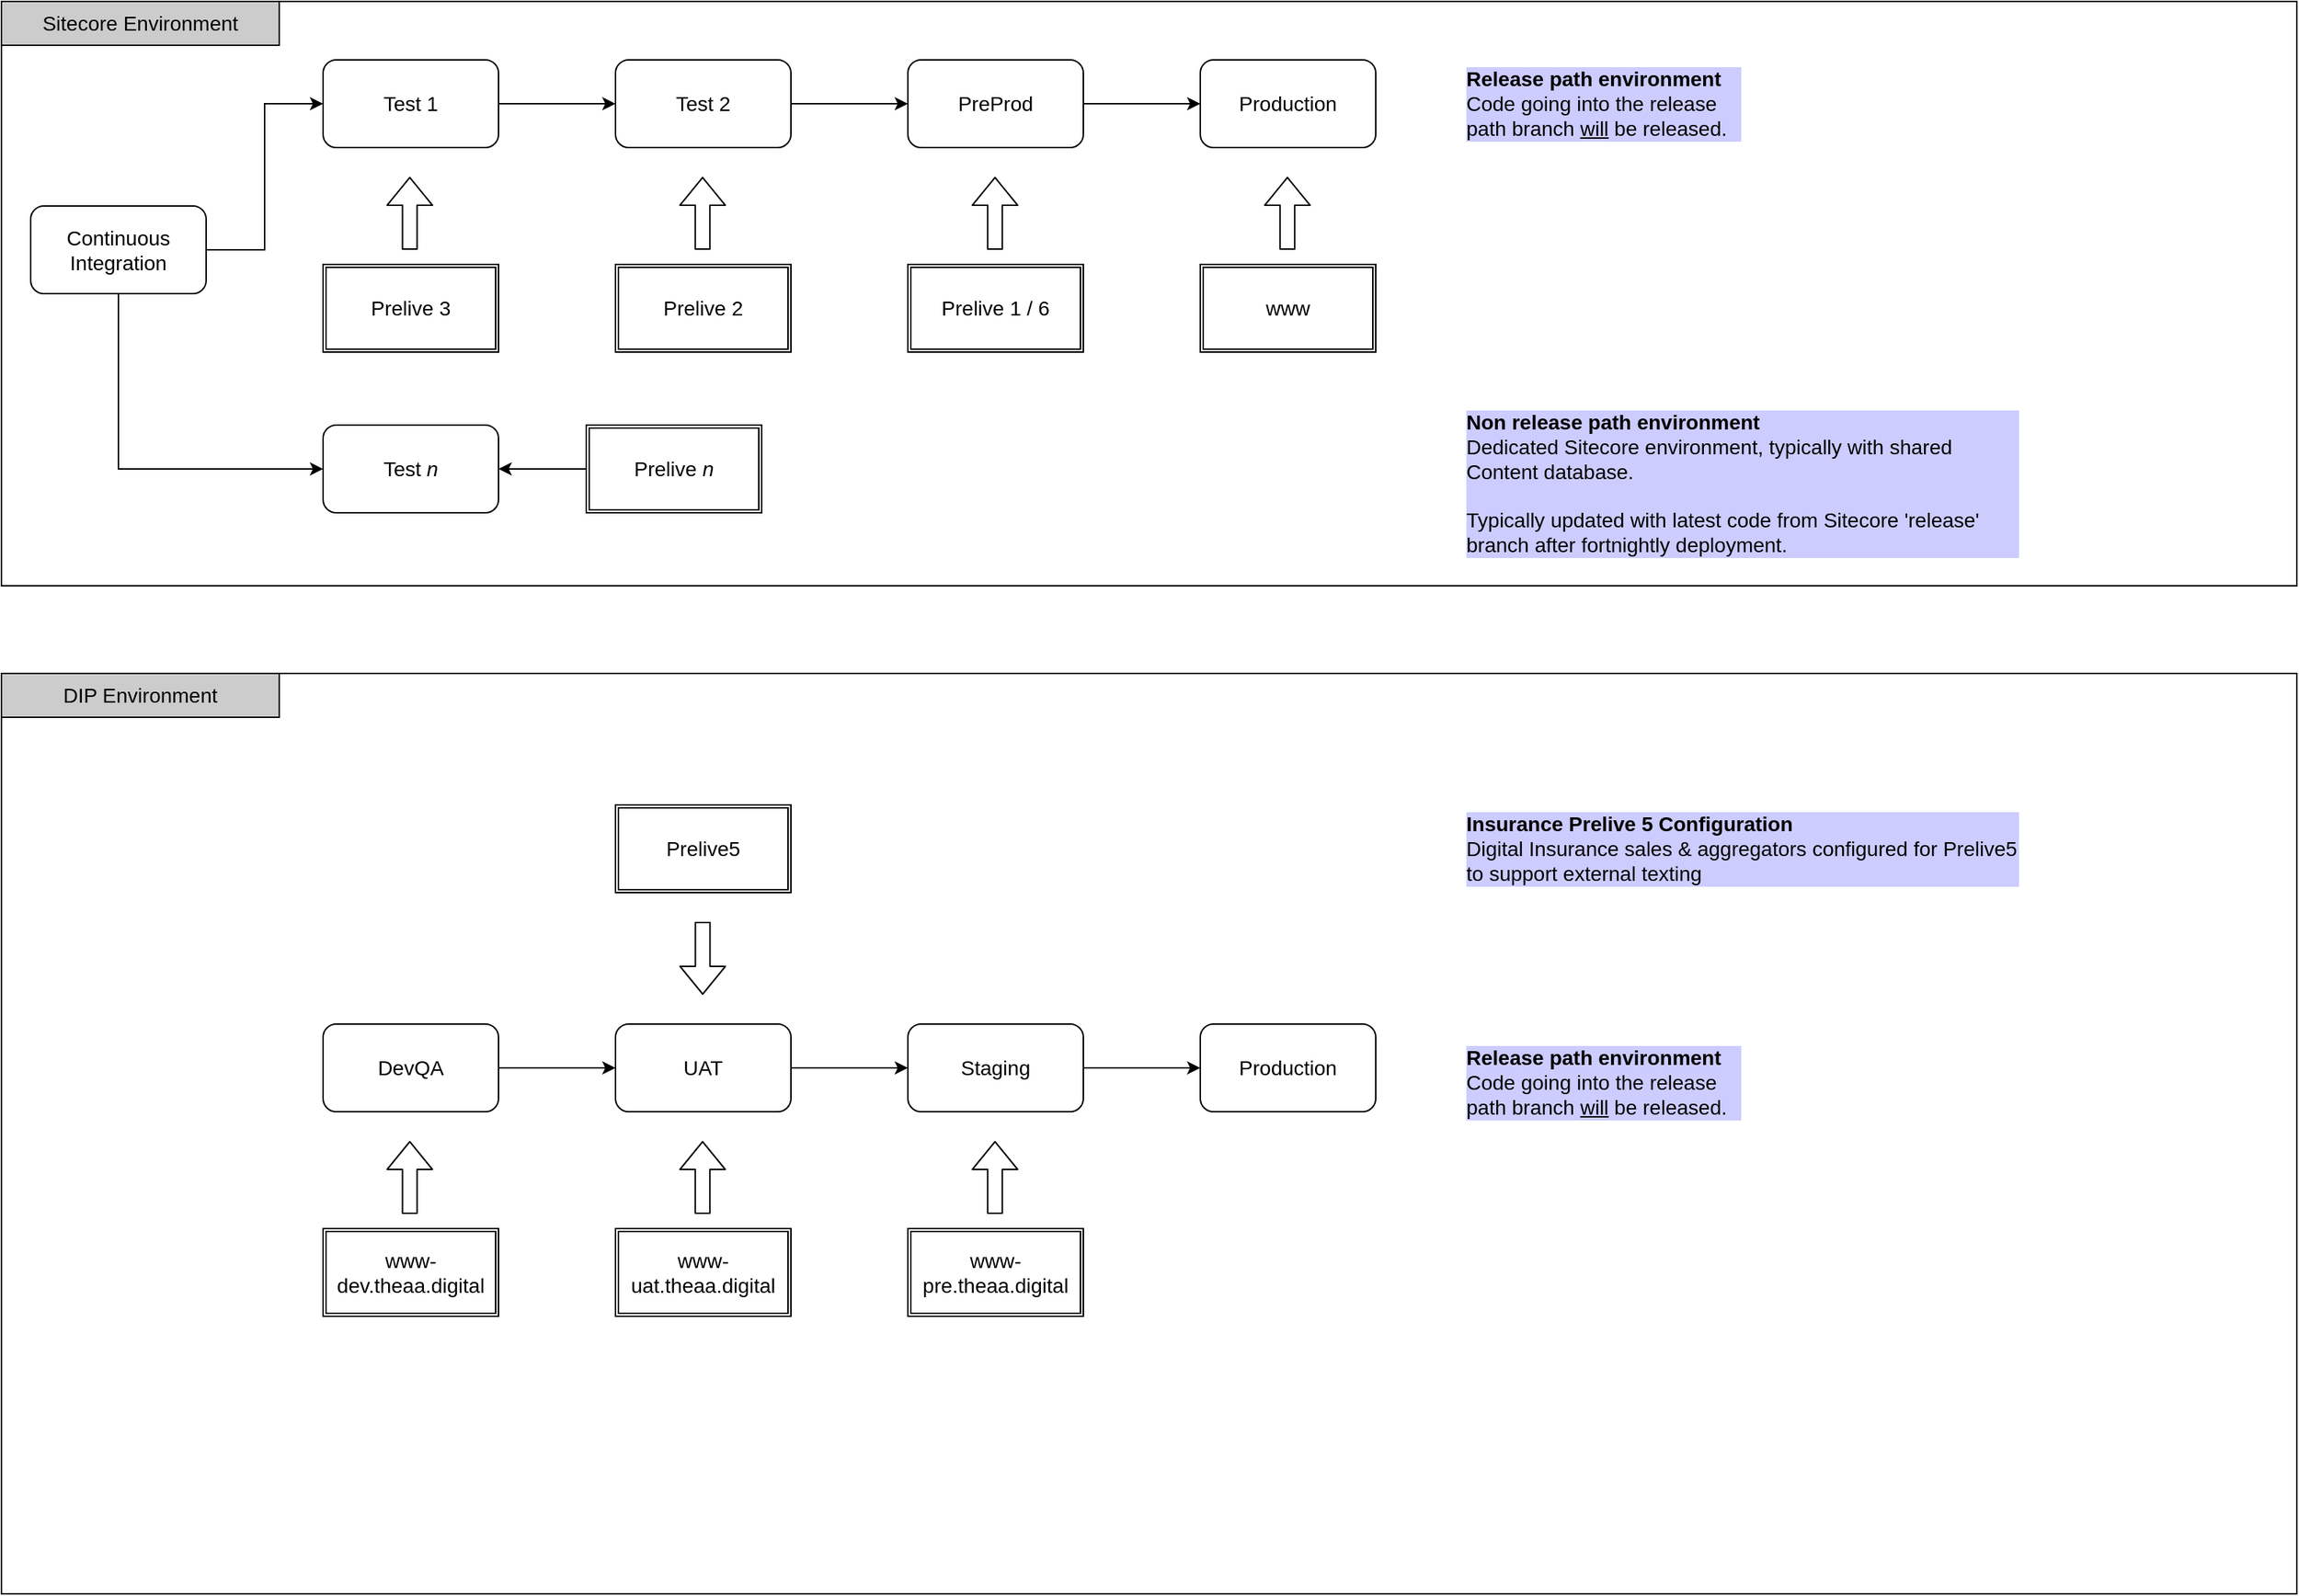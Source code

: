 <mxfile version="14.0.1" type="github">
  <diagram id="w4rcHG7nrkcWx53ks9_f" name="Page-1">
    <mxGraphModel dx="2076" dy="1905" grid="1" gridSize="10" guides="1" tooltips="1" connect="1" arrows="1" fold="1" page="1" pageScale="1" pageWidth="1169" pageHeight="827" math="0" shadow="0">
      <root>
        <mxCell id="0" />
        <mxCell id="1" parent="0" />
        <mxCell id="VMuwkLuU07V1-MAFjMq8-37" value="" style="rounded=0;whiteSpace=wrap;html=1;fontSize=14;fillColor=none;" vertex="1" parent="1">
          <mxGeometry x="40" y="-340" width="1570" height="630" as="geometry" />
        </mxCell>
        <mxCell id="VMuwkLuU07V1-MAFjMq8-11" value="" style="rounded=0;whiteSpace=wrap;html=1;fillColor=none;fontSize=14;" vertex="1" parent="1">
          <mxGeometry x="40" y="-800" width="1570" height="400" as="geometry" />
        </mxCell>
        <mxCell id="N1h0rAv2q1dxo_BZ0Bss-23" value="Sitecore Environment" style="rounded=0;whiteSpace=wrap;html=1;fontSize=14;fillColor=#CCCCCC;align=center;" parent="1" vertex="1">
          <mxGeometry x="40" y="-800" width="190" height="30" as="geometry" />
        </mxCell>
        <mxCell id="N1h0rAv2q1dxo_BZ0Bss-31" style="edgeStyle=orthogonalEdgeStyle;rounded=0;orthogonalLoop=1;jettySize=auto;html=1;fontSize=14;" parent="1" source="N1h0rAv2q1dxo_BZ0Bss-26" target="N1h0rAv2q1dxo_BZ0Bss-28" edge="1">
          <mxGeometry relative="1" as="geometry" />
        </mxCell>
        <mxCell id="N1h0rAv2q1dxo_BZ0Bss-26" value="Test 1" style="rounded=1;whiteSpace=wrap;html=1;fontSize=14;fillColor=none;" parent="1" vertex="1">
          <mxGeometry x="260" y="-760" width="120" height="60" as="geometry" />
        </mxCell>
        <mxCell id="N1h0rAv2q1dxo_BZ0Bss-33" style="edgeStyle=orthogonalEdgeStyle;rounded=0;orthogonalLoop=1;jettySize=auto;html=1;fontSize=14;" parent="1" source="N1h0rAv2q1dxo_BZ0Bss-27" target="N1h0rAv2q1dxo_BZ0Bss-29" edge="1">
          <mxGeometry relative="1" as="geometry" />
        </mxCell>
        <mxCell id="N1h0rAv2q1dxo_BZ0Bss-27" value="PreProd" style="rounded=1;whiteSpace=wrap;html=1;fontSize=14;fillColor=none;" parent="1" vertex="1">
          <mxGeometry x="660" y="-760" width="120" height="60" as="geometry" />
        </mxCell>
        <mxCell id="N1h0rAv2q1dxo_BZ0Bss-32" style="edgeStyle=orthogonalEdgeStyle;rounded=0;orthogonalLoop=1;jettySize=auto;html=1;fontSize=14;" parent="1" source="N1h0rAv2q1dxo_BZ0Bss-28" target="N1h0rAv2q1dxo_BZ0Bss-27" edge="1">
          <mxGeometry relative="1" as="geometry" />
        </mxCell>
        <mxCell id="N1h0rAv2q1dxo_BZ0Bss-28" value="Test 2" style="rounded=1;whiteSpace=wrap;html=1;fontSize=14;fillColor=none;" parent="1" vertex="1">
          <mxGeometry x="460" y="-760" width="120" height="60" as="geometry" />
        </mxCell>
        <mxCell id="N1h0rAv2q1dxo_BZ0Bss-29" value="Production" style="rounded=1;whiteSpace=wrap;html=1;fontSize=14;fillColor=none;" parent="1" vertex="1">
          <mxGeometry x="860" y="-760" width="120" height="60" as="geometry" />
        </mxCell>
        <mxCell id="N1h0rAv2q1dxo_BZ0Bss-35" style="edgeStyle=orthogonalEdgeStyle;rounded=0;orthogonalLoop=1;jettySize=auto;html=1;fontSize=14;" parent="1" source="N1h0rAv2q1dxo_BZ0Bss-36" target="N1h0rAv2q1dxo_BZ0Bss-40" edge="1">
          <mxGeometry relative="1" as="geometry" />
        </mxCell>
        <mxCell id="N1h0rAv2q1dxo_BZ0Bss-36" value="DevQA" style="rounded=1;whiteSpace=wrap;html=1;fontSize=14;fillColor=none;" parent="1" vertex="1">
          <mxGeometry x="260" y="-100" width="120" height="60" as="geometry" />
        </mxCell>
        <mxCell id="N1h0rAv2q1dxo_BZ0Bss-37" style="edgeStyle=orthogonalEdgeStyle;rounded=0;orthogonalLoop=1;jettySize=auto;html=1;fontSize=14;" parent="1" source="N1h0rAv2q1dxo_BZ0Bss-38" target="N1h0rAv2q1dxo_BZ0Bss-41" edge="1">
          <mxGeometry relative="1" as="geometry" />
        </mxCell>
        <mxCell id="N1h0rAv2q1dxo_BZ0Bss-38" value="Staging" style="rounded=1;whiteSpace=wrap;html=1;fontSize=14;fillColor=none;" parent="1" vertex="1">
          <mxGeometry x="660" y="-100" width="120" height="60" as="geometry" />
        </mxCell>
        <mxCell id="N1h0rAv2q1dxo_BZ0Bss-39" style="edgeStyle=orthogonalEdgeStyle;rounded=0;orthogonalLoop=1;jettySize=auto;html=1;fontSize=14;" parent="1" source="N1h0rAv2q1dxo_BZ0Bss-40" target="N1h0rAv2q1dxo_BZ0Bss-38" edge="1">
          <mxGeometry relative="1" as="geometry" />
        </mxCell>
        <mxCell id="N1h0rAv2q1dxo_BZ0Bss-40" value="UAT" style="rounded=1;whiteSpace=wrap;html=1;fontSize=14;fillColor=none;" parent="1" vertex="1">
          <mxGeometry x="460" y="-100" width="120" height="60" as="geometry" />
        </mxCell>
        <mxCell id="N1h0rAv2q1dxo_BZ0Bss-41" value="Production" style="rounded=1;whiteSpace=wrap;html=1;fontSize=14;fillColor=none;" parent="1" vertex="1">
          <mxGeometry x="860" y="-100" width="120" height="60" as="geometry" />
        </mxCell>
        <mxCell id="N1h0rAv2q1dxo_BZ0Bss-42" value="Prelive 3" style="shape=ext;double=1;rounded=0;whiteSpace=wrap;html=1;fillColor=none;fontSize=14;" parent="1" vertex="1">
          <mxGeometry x="260" y="-620" width="120" height="60" as="geometry" />
        </mxCell>
        <mxCell id="N1h0rAv2q1dxo_BZ0Bss-45" value="Prelive 2" style="shape=ext;double=1;rounded=0;whiteSpace=wrap;html=1;fillColor=none;fontSize=14;" parent="1" vertex="1">
          <mxGeometry x="460" y="-620" width="120" height="60" as="geometry" />
        </mxCell>
        <mxCell id="N1h0rAv2q1dxo_BZ0Bss-46" value="Prelive 1 / 6" style="shape=ext;double=1;rounded=0;whiteSpace=wrap;html=1;fillColor=none;fontSize=14;" parent="1" vertex="1">
          <mxGeometry x="660" y="-620" width="120" height="60" as="geometry" />
        </mxCell>
        <mxCell id="N1h0rAv2q1dxo_BZ0Bss-47" value="www" style="shape=ext;double=1;rounded=0;whiteSpace=wrap;html=1;fillColor=none;fontSize=14;" parent="1" vertex="1">
          <mxGeometry x="860" y="-620" width="120" height="60" as="geometry" />
        </mxCell>
        <mxCell id="N1h0rAv2q1dxo_BZ0Bss-49" value="" style="shape=flexArrow;endArrow=classic;html=1;fontSize=14;" parent="1" edge="1">
          <mxGeometry width="50" height="50" relative="1" as="geometry">
            <mxPoint x="319.29" y="-630" as="sourcePoint" />
            <mxPoint x="319.29" y="-680" as="targetPoint" />
          </mxGeometry>
        </mxCell>
        <mxCell id="N1h0rAv2q1dxo_BZ0Bss-50" value="" style="shape=flexArrow;endArrow=classic;html=1;fontSize=14;" parent="1" edge="1">
          <mxGeometry width="50" height="50" relative="1" as="geometry">
            <mxPoint x="719.58" y="-630" as="sourcePoint" />
            <mxPoint x="719.58" y="-680" as="targetPoint" />
          </mxGeometry>
        </mxCell>
        <mxCell id="N1h0rAv2q1dxo_BZ0Bss-51" value="" style="shape=flexArrow;endArrow=classic;html=1;fontSize=14;" parent="1" edge="1">
          <mxGeometry width="50" height="50" relative="1" as="geometry">
            <mxPoint x="519.58" y="-630" as="sourcePoint" />
            <mxPoint x="519.58" y="-680" as="targetPoint" />
          </mxGeometry>
        </mxCell>
        <mxCell id="N1h0rAv2q1dxo_BZ0Bss-52" value="" style="shape=flexArrow;endArrow=classic;html=1;fontSize=14;" parent="1" edge="1">
          <mxGeometry width="50" height="50" relative="1" as="geometry">
            <mxPoint x="919.58" y="-630" as="sourcePoint" />
            <mxPoint x="919.58" y="-680" as="targetPoint" />
          </mxGeometry>
        </mxCell>
        <mxCell id="VMuwkLuU07V1-MAFjMq8-1" value="www-dev.theaa.digital" style="shape=ext;double=1;rounded=0;whiteSpace=wrap;html=1;fillColor=none;fontSize=14;" vertex="1" parent="1">
          <mxGeometry x="260" y="40" width="120" height="60" as="geometry" />
        </mxCell>
        <mxCell id="VMuwkLuU07V1-MAFjMq8-2" value="www-uat.theaa.digital" style="shape=ext;double=1;rounded=0;whiteSpace=wrap;html=1;fillColor=none;fontSize=14;" vertex="1" parent="1">
          <mxGeometry x="460" y="40" width="120" height="60" as="geometry" />
        </mxCell>
        <mxCell id="VMuwkLuU07V1-MAFjMq8-3" value="www-pre.theaa.digital" style="shape=ext;double=1;rounded=0;whiteSpace=wrap;html=1;fillColor=none;fontSize=14;" vertex="1" parent="1">
          <mxGeometry x="660" y="40" width="120" height="60" as="geometry" />
        </mxCell>
        <mxCell id="VMuwkLuU07V1-MAFjMq8-5" value="" style="shape=flexArrow;endArrow=classic;html=1;fontSize=14;" edge="1" parent="1">
          <mxGeometry width="50" height="50" relative="1" as="geometry">
            <mxPoint x="319.29" y="30" as="sourcePoint" />
            <mxPoint x="319.29" y="-20" as="targetPoint" />
          </mxGeometry>
        </mxCell>
        <mxCell id="VMuwkLuU07V1-MAFjMq8-6" value="" style="shape=flexArrow;endArrow=classic;html=1;fontSize=14;" edge="1" parent="1">
          <mxGeometry width="50" height="50" relative="1" as="geometry">
            <mxPoint x="719.58" y="30" as="sourcePoint" />
            <mxPoint x="719.58" y="-20" as="targetPoint" />
          </mxGeometry>
        </mxCell>
        <mxCell id="VMuwkLuU07V1-MAFjMq8-7" value="" style="shape=flexArrow;endArrow=classic;html=1;fontSize=14;" edge="1" parent="1">
          <mxGeometry width="50" height="50" relative="1" as="geometry">
            <mxPoint x="519.58" y="30" as="sourcePoint" />
            <mxPoint x="519.58" y="-20" as="targetPoint" />
          </mxGeometry>
        </mxCell>
        <mxCell id="VMuwkLuU07V1-MAFjMq8-12" style="edgeStyle=orthogonalEdgeStyle;rounded=0;orthogonalLoop=1;jettySize=auto;html=1;entryX=0;entryY=0.5;entryDx=0;entryDy=0;fontSize=14;" edge="1" parent="1" source="VMuwkLuU07V1-MAFjMq8-10" target="N1h0rAv2q1dxo_BZ0Bss-26">
          <mxGeometry relative="1" as="geometry" />
        </mxCell>
        <mxCell id="VMuwkLuU07V1-MAFjMq8-14" style="edgeStyle=orthogonalEdgeStyle;rounded=0;orthogonalLoop=1;jettySize=auto;html=1;exitX=0.5;exitY=1;exitDx=0;exitDy=0;entryX=0;entryY=0.5;entryDx=0;entryDy=0;fontSize=14;" edge="1" parent="1" source="VMuwkLuU07V1-MAFjMq8-10" target="VMuwkLuU07V1-MAFjMq8-13">
          <mxGeometry relative="1" as="geometry" />
        </mxCell>
        <mxCell id="VMuwkLuU07V1-MAFjMq8-10" value="Continuous Integration" style="rounded=1;whiteSpace=wrap;html=1;fontSize=14;fillColor=none;" vertex="1" parent="1">
          <mxGeometry x="60" y="-660" width="120" height="60" as="geometry" />
        </mxCell>
        <mxCell id="VMuwkLuU07V1-MAFjMq8-13" value="Test &lt;i&gt;n&lt;/i&gt;" style="rounded=1;whiteSpace=wrap;html=1;fontSize=14;fillColor=none;" vertex="1" parent="1">
          <mxGeometry x="260" y="-510" width="120" height="60" as="geometry" />
        </mxCell>
        <mxCell id="VMuwkLuU07V1-MAFjMq8-16" style="edgeStyle=orthogonalEdgeStyle;rounded=0;orthogonalLoop=1;jettySize=auto;html=1;fontSize=14;" edge="1" parent="1" source="VMuwkLuU07V1-MAFjMq8-15" target="VMuwkLuU07V1-MAFjMq8-13">
          <mxGeometry relative="1" as="geometry" />
        </mxCell>
        <mxCell id="VMuwkLuU07V1-MAFjMq8-15" value="Prelive &lt;i&gt;n&lt;/i&gt;" style="shape=ext;double=1;rounded=0;whiteSpace=wrap;html=1;fillColor=none;fontSize=14;" vertex="1" parent="1">
          <mxGeometry x="440" y="-510" width="120" height="60" as="geometry" />
        </mxCell>
        <mxCell id="VMuwkLuU07V1-MAFjMq8-35" value="&lt;b&gt;Non release path environment&lt;/b&gt;&lt;br&gt;Dedicated Sitecore environment, typically with shared Content database.&lt;br&gt;&lt;br&gt;Typically updated with latest code from Sitecore &#39;release&#39; branch after fortnightly deployment." style="text;html=1;strokeColor=none;fillColor=none;align=left;verticalAlign=middle;whiteSpace=wrap;rounded=0;fontSize=14;labelBackgroundColor=#CCCCFF;" vertex="1" parent="1">
          <mxGeometry x="1040" y="-500" width="380" height="60" as="geometry" />
        </mxCell>
        <mxCell id="VMuwkLuU07V1-MAFjMq8-36" value="&lt;b&gt;Release path environment&lt;/b&gt;&lt;br&gt;Code going into the release path branch &lt;u&gt;will&lt;/u&gt;&amp;nbsp;be released." style="text;html=1;strokeColor=none;fillColor=none;align=left;verticalAlign=middle;whiteSpace=wrap;rounded=0;fontSize=14;labelBackgroundColor=#CCCCFF;" vertex="1" parent="1">
          <mxGeometry x="1040" y="-760" width="190" height="60" as="geometry" />
        </mxCell>
        <mxCell id="VMuwkLuU07V1-MAFjMq8-38" value="DIP Environment" style="rounded=0;whiteSpace=wrap;html=1;fontSize=14;fillColor=#CCCCCC;align=center;container=1;" vertex="1" parent="1">
          <mxGeometry x="40" y="-340" width="190" height="30" as="geometry" />
        </mxCell>
        <mxCell id="VMuwkLuU07V1-MAFjMq8-39" value="Prelive5" style="shape=ext;double=1;rounded=0;whiteSpace=wrap;html=1;fillColor=none;fontSize=14;" vertex="1" parent="1">
          <mxGeometry x="460" y="-250" width="120" height="60" as="geometry" />
        </mxCell>
        <mxCell id="VMuwkLuU07V1-MAFjMq8-40" value="" style="shape=flexArrow;endArrow=classic;html=1;fontSize=14;" edge="1" parent="1">
          <mxGeometry width="50" height="50" relative="1" as="geometry">
            <mxPoint x="519.66" y="-170" as="sourcePoint" />
            <mxPoint x="519.66" y="-120" as="targetPoint" />
          </mxGeometry>
        </mxCell>
        <mxCell id="VMuwkLuU07V1-MAFjMq8-41" value="&lt;b&gt;Insurance Prelive 5 Configuration&lt;/b&gt;&lt;br&gt;Digital Insurance sales &amp;amp; aggregators configured for Prelive5 to support external texting" style="text;html=1;strokeColor=none;fillColor=none;align=left;verticalAlign=middle;whiteSpace=wrap;rounded=0;fontSize=14;labelBackgroundColor=#CCCCFF;" vertex="1" parent="1">
          <mxGeometry x="1040" y="-250" width="380" height="60" as="geometry" />
        </mxCell>
        <mxCell id="VMuwkLuU07V1-MAFjMq8-42" value="&lt;b&gt;Release path environment&lt;/b&gt;&lt;br&gt;Code going into the release path branch &lt;u&gt;will&lt;/u&gt;&amp;nbsp;be released." style="text;html=1;strokeColor=none;fillColor=none;align=left;verticalAlign=middle;whiteSpace=wrap;rounded=0;fontSize=14;labelBackgroundColor=#CCCCFF;" vertex="1" parent="1">
          <mxGeometry x="1040" y="-90" width="190" height="60" as="geometry" />
        </mxCell>
      </root>
    </mxGraphModel>
  </diagram>
</mxfile>

